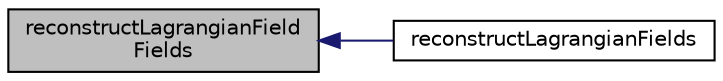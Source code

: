 digraph "reconstructLagrangianFieldFields"
{
  bgcolor="transparent";
  edge [fontname="Helvetica",fontsize="10",labelfontname="Helvetica",labelfontsize="10"];
  node [fontname="Helvetica",fontsize="10",shape=record];
  rankdir="LR";
  Node1 [label="reconstructLagrangianField\lFields",height=0.2,width=0.4,color="black", fillcolor="grey75", style="filled", fontcolor="black"];
  Node1 -> Node2 [dir="back",color="midnightblue",fontsize="10",style="solid",fontname="Helvetica"];
  Node2 [label="reconstructLagrangianFields",height=0.2,width=0.4,color="black",URL="$a10909.html#a46e14d4afb931626b729217805b535af"];
}
